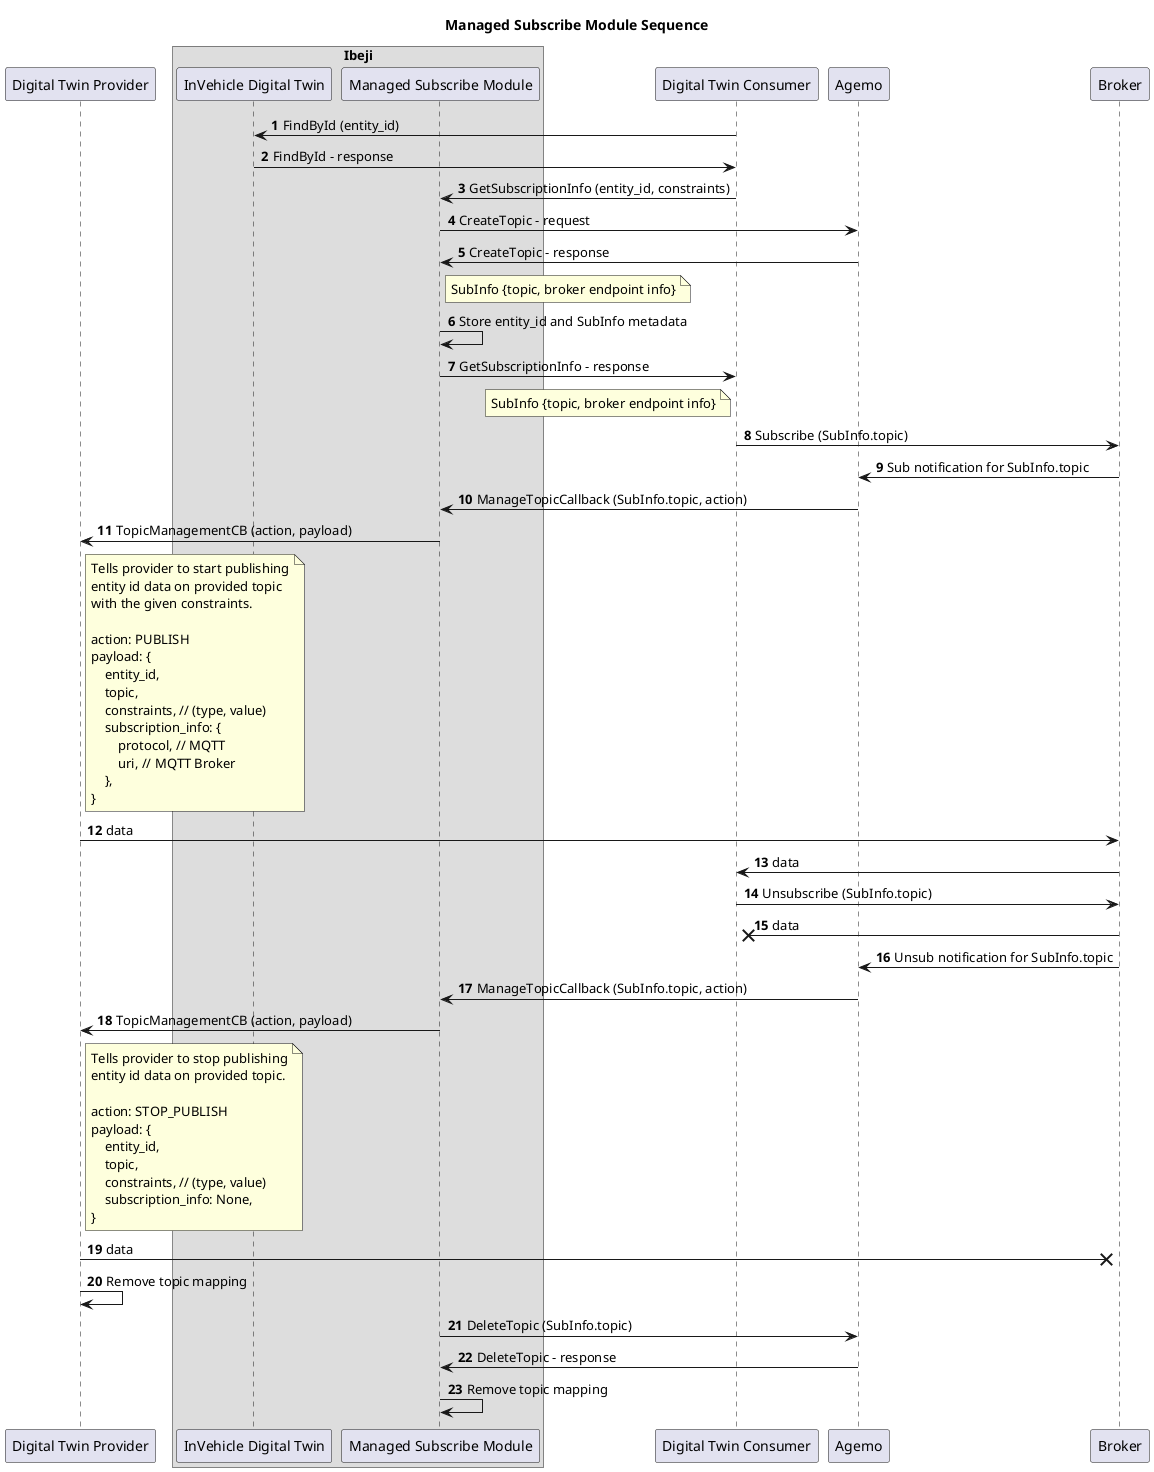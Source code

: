 @startuml
title Managed Subscribe Module Sequence
participant "Digital Twin Provider" as DTProvider
box "Ibeji"
participant "InVehicle Digital Twin" as Ibeji
participant "Managed Subscribe Module" as ManagedSubscribeModule
end box
participant "Digital Twin Consumer" as DTConsumer
participant Agemo
participant Broker

autonumber

DTConsumer -> Ibeji: FindById (entity_id)
DTConsumer <- Ibeji: FindById - response
DTConsumer -> ManagedSubscribeModule: GetSubscriptionInfo (entity_id, constraints)
ManagedSubscribeModule -> Agemo: CreateTopic - request
Agemo -> ManagedSubscribeModule: CreateTopic - response
note right of ManagedSubscribeModule: SubInfo {topic, broker endpoint info}
ManagedSubscribeModule -> ManagedSubscribeModule: Store entity_id and SubInfo metadata
ManagedSubscribeModule -> DTConsumer: GetSubscriptionInfo - response
note left of DTConsumer: SubInfo {topic, broker endpoint info}
DTConsumer -> Broker: Subscribe (SubInfo.topic)
Broker -> Agemo: Sub notification for SubInfo.topic
Agemo -> ManagedSubscribeModule: ManageTopicCallback (SubInfo.topic, action)
ManagedSubscribeModule -> DTProvider: TopicManagementCB (action, payload)
note right of DTProvider
Tells provider to start publishing
entity id data on provided topic
with the given constraints.

action: PUBLISH
payload: {
    entity_id,
    topic,
    constraints, // (type, value)
    subscription_info: {
        protocol, // MQTT
        uri, // MQTT Broker
    },
}
end note
DTProvider -> Broker: data
DTConsumer <- Broker : data
DTConsumer -> Broker: Unsubscribe (SubInfo.topic)
DTConsumer x<- Broker: data
Broker -> Agemo: Unsub notification for SubInfo.topic
Agemo -> ManagedSubscribeModule: ManageTopicCallback (SubInfo.topic, action)
DTProvider <- ManagedSubscribeModule: TopicManagementCB (action, payload)
note right of DTProvider
Tells provider to stop publishing
entity id data on provided topic.

action: STOP_PUBLISH
payload: {
    entity_id,
    topic,
    constraints, // (type, value)
    subscription_info: None,
}
end note
DTProvider ->x Broker: data
DTProvider -> DTProvider: Remove topic mapping
ManagedSubscribeModule -> Agemo: DeleteTopic (SubInfo.topic)
ManagedSubscribeModule <- Agemo: DeleteTopic - response
ManagedSubscribeModule -> ManagedSubscribeModule: Remove topic mapping
@enduml
